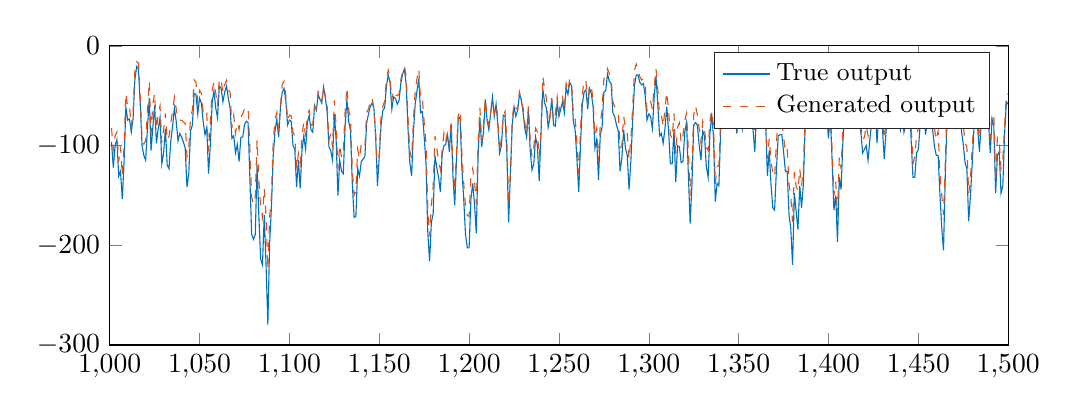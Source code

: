 % This file was created by matlab2tikz.
% Minimal pgfplots version: 1.3
%
\definecolor{mycolor1}{rgb}{0.0,0.447,0.741}%
\definecolor{mycolor2}{rgb}{0.85,0.325,0.098}%
%
\begin{tikzpicture}

\begin{axis}[%
width=11.411cm,
height=3.8cm,
at={(0cm,0cm)},
scale only axis,
xmin=1000,
xmax=1500,
ymin=-300,
ymax=0,
legend style={legend cell align=left,align=left,draw=white!15!black,font=\small}
]
\addplot [color=mycolor1,solid]
  table[row sep=crcr]{%
1001	-96.436\\
1002	-122.07\\
1003	-100.098\\
1004	-93.994\\
1005	-130.615\\
1006	-125.732\\
1007	-153.809\\
1008	-115.967\\
1009	-61.035\\
1010	-74.463\\
1011	-73.242\\
1012	-86.67\\
1013	-73.242\\
1014	-34.18\\
1015	-20.752\\
1016	-23.193\\
1017	-58.594\\
1018	-100.098\\
1019	-109.863\\
1020	-114.746\\
1021	-83.008\\
1022	-52.49\\
1023	-104.98\\
1024	-81.787\\
1025	-59.814\\
1026	-97.656\\
1027	-83.008\\
1028	-72.021\\
1029	-118.408\\
1030	-107.422\\
1031	-83.008\\
1032	-119.629\\
1033	-123.291\\
1034	-95.215\\
1035	-80.566\\
1036	-62.256\\
1037	-75.684\\
1038	-95.215\\
1039	-87.891\\
1040	-91.553\\
1041	-96.436\\
1042	-102.539\\
1043	-141.602\\
1044	-128.174\\
1045	-85.449\\
1046	-79.346\\
1047	-47.607\\
1048	-48.828\\
1049	-68.359\\
1050	-52.49\\
1051	-57.373\\
1052	-75.684\\
1053	-89.111\\
1054	-81.787\\
1055	-128.174\\
1056	-98.877\\
1057	-57.373\\
1058	-45.166\\
1059	-62.256\\
1060	-72.021\\
1061	-40.283\\
1062	-42.725\\
1063	-56.152\\
1064	-46.387\\
1065	-40.283\\
1066	-52.49\\
1067	-62.256\\
1068	-92.773\\
1069	-90.332\\
1070	-107.422\\
1071	-98.877\\
1072	-115.967\\
1073	-91.553\\
1074	-91.553\\
1075	-79.346\\
1076	-75.684\\
1077	-76.904\\
1078	-133.057\\
1079	-189.209\\
1080	-194.092\\
1081	-189.209\\
1082	-119.629\\
1083	-170.898\\
1084	-213.623\\
1085	-219.727\\
1086	-169.678\\
1087	-219.727\\
1088	-279.541\\
1089	-197.754\\
1090	-161.133\\
1091	-109.863\\
1092	-85.449\\
1093	-73.242\\
1094	-91.553\\
1095	-62.256\\
1096	-46.387\\
1097	-42.725\\
1098	-54.932\\
1099	-79.346\\
1100	-74.463\\
1101	-75.684\\
1102	-100.098\\
1103	-103.76\\
1104	-141.602\\
1105	-114.746\\
1106	-142.822\\
1107	-104.98\\
1108	-90.332\\
1109	-103.76\\
1110	-76.904\\
1111	-69.58\\
1112	-84.229\\
1113	-86.67\\
1114	-59.814\\
1115	-64.697\\
1116	-48.828\\
1117	-53.711\\
1118	-57.373\\
1119	-41.504\\
1120	-52.49\\
1121	-65.918\\
1122	-101.318\\
1123	-104.98\\
1124	-114.746\\
1125	-68.359\\
1126	-93.994\\
1127	-150.146\\
1128	-114.746\\
1129	-125.732\\
1130	-128.174\\
1131	-80.566\\
1132	-53.711\\
1133	-75.684\\
1134	-85.449\\
1135	-137.939\\
1136	-172.119\\
1137	-170.898\\
1138	-123.291\\
1139	-130.615\\
1140	-115.967\\
1141	-113.525\\
1142	-111.084\\
1143	-76.904\\
1144	-68.359\\
1145	-61.035\\
1146	-57.373\\
1147	-62.256\\
1148	-91.553\\
1149	-140.381\\
1150	-111.084\\
1151	-79.346\\
1152	-64.697\\
1153	-62.256\\
1154	-40.283\\
1155	-29.297\\
1156	-36.621\\
1157	-63.477\\
1158	-51.27\\
1159	-52.49\\
1160	-58.594\\
1161	-54.932\\
1162	-37.842\\
1163	-28.076\\
1164	-23.193\\
1165	-39.063\\
1166	-83.008\\
1167	-117.188\\
1168	-130.615\\
1169	-86.67\\
1170	-58.594\\
1171	-45.166\\
1172	-32.959\\
1173	-67.139\\
1174	-65.918\\
1175	-91.553\\
1176	-117.188\\
1177	-186.768\\
1178	-216.064\\
1179	-177.002\\
1180	-168.457\\
1181	-109.863\\
1182	-122.07\\
1183	-131.836\\
1184	-146.484\\
1185	-108.643\\
1186	-100.098\\
1187	-98.877\\
1188	-89.111\\
1189	-106.201\\
1190	-78.125\\
1191	-130.615\\
1192	-159.912\\
1193	-113.525\\
1194	-70.801\\
1195	-73.242\\
1196	-123.291\\
1197	-153.809\\
1198	-189.209\\
1199	-202.637\\
1200	-202.637\\
1201	-153.809\\
1202	-137.939\\
1203	-158.691\\
1204	-187.988\\
1205	-109.863\\
1206	-72.021\\
1207	-101.318\\
1208	-86.67\\
1209	-53.711\\
1210	-74.463\\
1211	-84.229\\
1212	-67.139\\
1213	-51.27\\
1214	-70.801\\
1215	-58.594\\
1216	-79.346\\
1217	-107.422\\
1218	-100.098\\
1219	-69.58\\
1220	-70.801\\
1221	-107.422\\
1222	-177.002\\
1223	-128.174\\
1224	-79.346\\
1225	-61.035\\
1226	-70.801\\
1227	-64.697\\
1228	-48.828\\
1229	-53.711\\
1230	-65.918\\
1231	-83.008\\
1232	-91.553\\
1233	-63.477\\
1234	-104.98\\
1235	-124.512\\
1236	-118.408\\
1237	-91.553\\
1238	-100.098\\
1239	-135.498\\
1240	-87.891\\
1241	-42.725\\
1242	-57.373\\
1243	-62.256\\
1244	-81.787\\
1245	-72.021\\
1246	-52.49\\
1247	-79.346\\
1248	-80.566\\
1249	-57.373\\
1250	-70.801\\
1251	-63.477\\
1252	-56.152\\
1253	-67.139\\
1254	-41.504\\
1255	-48.828\\
1256	-36.621\\
1257	-40.283\\
1258	-75.684\\
1259	-84.229\\
1260	-113.525\\
1261	-146.484\\
1262	-98.877\\
1263	-58.594\\
1264	-46.387\\
1265	-43.945\\
1266	-63.477\\
1267	-42.725\\
1268	-47.607\\
1269	-61.035\\
1270	-102.539\\
1271	-93.994\\
1272	-134.277\\
1273	-89.111\\
1274	-81.787\\
1275	-46.387\\
1276	-45.166\\
1277	-28.076\\
1278	-35.4\\
1279	-37.842\\
1280	-67.139\\
1281	-70.801\\
1282	-79.346\\
1283	-85.449\\
1284	-125.732\\
1285	-112.305\\
1286	-84.229\\
1287	-102.539\\
1288	-109.863\\
1289	-144.043\\
1290	-115.967\\
1291	-75.684\\
1292	-40.283\\
1293	-29.297\\
1294	-29.297\\
1295	-36.621\\
1296	-39.063\\
1297	-37.842\\
1298	-50.049\\
1299	-74.463\\
1300	-68.359\\
1301	-70.801\\
1302	-83.008\\
1303	-51.27\\
1304	-30.518\\
1305	-58.594\\
1306	-90.332\\
1307	-87.891\\
1308	-97.656\\
1309	-83.008\\
1310	-61.035\\
1311	-85.449\\
1312	-118.408\\
1313	-118.408\\
1314	-84.229\\
1315	-136.719\\
1316	-100.098\\
1317	-101.318\\
1318	-117.188\\
1319	-115.967\\
1320	-86.67\\
1321	-76.904\\
1322	-128.174\\
1323	-178.223\\
1324	-139.16\\
1325	-79.346\\
1326	-76.904\\
1327	-79.346\\
1328	-98.877\\
1329	-114.746\\
1330	-85.449\\
1331	-90.332\\
1332	-120.85\\
1333	-131.836\\
1334	-87.891\\
1335	-68.359\\
1336	-91.553\\
1337	-156.25\\
1338	-137.939\\
1339	-140.381\\
1340	-84.229\\
1341	-76.904\\
1342	-72.021\\
1343	-47.607\\
1344	-30.518\\
1345	-26.855\\
1346	-23.193\\
1347	-54.932\\
1348	-70.801\\
1349	-87.891\\
1350	-65.918\\
1351	-73.242\\
1352	-83.008\\
1353	-53.711\\
1354	-56.152\\
1355	-53.711\\
1356	-40.283\\
1357	-51.27\\
1358	-84.229\\
1359	-106.201\\
1360	-63.477\\
1361	-48.828\\
1362	-40.283\\
1363	-50.049\\
1364	-35.4\\
1365	-76.904\\
1366	-130.615\\
1367	-104.98\\
1368	-139.16\\
1369	-162.354\\
1370	-164.795\\
1371	-124.512\\
1372	-90.332\\
1373	-89.111\\
1374	-89.111\\
1375	-106.201\\
1376	-125.732\\
1377	-125.732\\
1378	-168.457\\
1379	-183.105\\
1380	-219.727\\
1381	-147.705\\
1382	-166.016\\
1383	-184.326\\
1384	-140.381\\
1385	-162.354\\
1386	-139.16\\
1387	-80.566\\
1388	-52.49\\
1389	-56.152\\
1390	-81.787\\
1391	-65.918\\
1392	-43.945\\
1393	-62.256\\
1394	-47.607\\
1395	-36.621\\
1396	-46.387\\
1397	-52.49\\
1398	-36.621\\
1399	-70.801\\
1400	-92.773\\
1401	-68.359\\
1402	-114.746\\
1403	-164.795\\
1404	-150.146\\
1405	-196.533\\
1406	-131.836\\
1407	-144.043\\
1408	-96.436\\
1409	-63.477\\
1410	-76.904\\
1411	-59.814\\
1412	-45.166\\
1413	-64.697\\
1414	-36.621\\
1415	-28.076\\
1416	-34.18\\
1417	-70.801\\
1418	-86.67\\
1419	-107.422\\
1420	-103.76\\
1421	-100.098\\
1422	-114.746\\
1423	-93.994\\
1424	-76.904\\
1425	-76.904\\
1426	-62.256\\
1427	-97.656\\
1428	-68.359\\
1429	-56.152\\
1430	-81.787\\
1431	-113.525\\
1432	-86.67\\
1433	-65.918\\
1434	-56.152\\
1435	-65.918\\
1436	-45.166\\
1437	-45.166\\
1438	-59.814\\
1439	-75.684\\
1440	-84.229\\
1441	-65.918\\
1442	-86.67\\
1443	-79.346\\
1444	-47.607\\
1445	-50.049\\
1446	-95.215\\
1447	-131.836\\
1448	-131.836\\
1449	-107.422\\
1450	-103.76\\
1451	-79.346\\
1452	-76.904\\
1453	-61.035\\
1454	-89.111\\
1455	-75.684\\
1456	-50.049\\
1457	-74.463\\
1458	-85.449\\
1459	-101.318\\
1460	-109.863\\
1461	-109.863\\
1462	-148.926\\
1463	-181.885\\
1464	-205.078\\
1465	-129.395\\
1466	-73.242\\
1467	-47.607\\
1468	-34.18\\
1469	-54.932\\
1470	-46.387\\
1471	-80.566\\
1472	-72.021\\
1473	-64.697\\
1474	-85.449\\
1475	-98.877\\
1476	-117.188\\
1477	-123.291\\
1478	-175.781\\
1479	-150.146\\
1480	-117.188\\
1481	-80.566\\
1482	-80.566\\
1483	-83.008\\
1484	-106.201\\
1485	-75.684\\
1486	-79.346\\
1487	-74.463\\
1488	-42.725\\
1489	-74.463\\
1490	-107.422\\
1491	-73.242\\
1492	-80.566\\
1493	-147.705\\
1494	-109.863\\
1495	-106.201\\
1496	-147.705\\
1497	-140.381\\
1498	-87.891\\
1499	-56.152\\
1500	-58.594\\
};
\addlegendentry{True output};

\addplot [color=mycolor2,dashed]
  table[row sep=crcr]{%
1001	-82.378\\
1002	-104.277\\
1003	-90.071\\
1004	-86.428\\
1005	-116.033\\
1006	-100.987\\
1007	-130.191\\
1008	-100.794\\
1009	-47.628\\
1010	-61.413\\
1011	-59.829\\
1012	-80.996\\
1013	-65.985\\
1014	-24.306\\
1015	-15.864\\
1016	-17.392\\
1017	-50.895\\
1018	-93.471\\
1019	-98.713\\
1020	-94.876\\
1021	-66.35\\
1022	-35.329\\
1023	-88.729\\
1024	-58.297\\
1025	-47.844\\
1026	-83.733\\
1027	-68.128\\
1028	-60.15\\
1029	-97.366\\
1030	-84.12\\
1031	-67.79\\
1032	-94.854\\
1033	-90.893\\
1034	-77.542\\
1035	-65.299\\
1036	-51.366\\
1037	-63.062\\
1038	-74.137\\
1039	-74.762\\
1040	-74.547\\
1041	-76.398\\
1042	-77.533\\
1043	-111.024\\
1044	-101.482\\
1045	-72.024\\
1046	-64.469\\
1047	-34.178\\
1048	-36.787\\
1049	-56.803\\
1050	-44.69\\
1051	-47.757\\
1052	-65.361\\
1053	-71.5\\
1054	-68.111\\
1055	-106.0\\
1056	-76.175\\
1057	-44.798\\
1058	-36.463\\
1059	-47.046\\
1060	-60.545\\
1061	-32.588\\
1062	-34.324\\
1063	-46.993\\
1064	-39.034\\
1065	-34.651\\
1066	-44.556\\
1067	-46.512\\
1068	-82.568\\
1069	-69.646\\
1070	-87.661\\
1071	-77.225\\
1072	-83.807\\
1073	-71.419\\
1074	-68.309\\
1075	-63.073\\
1076	-63.201\\
1077	-61.795\\
1078	-102.443\\
1079	-151.97\\
1080	-158.95\\
1081	-151.006\\
1082	-94.178\\
1083	-135.419\\
1084	-160.94\\
1085	-171.916\\
1086	-143.072\\
1087	-170.826\\
1088	-224.497\\
1089	-171.838\\
1090	-150.531\\
1091	-95.427\\
1092	-73.635\\
1093	-66.7\\
1094	-84.947\\
1095	-61.185\\
1096	-38.661\\
1097	-35.62\\
1098	-49.599\\
1099	-74.951\\
1100	-69.436\\
1101	-70.484\\
1102	-86.711\\
1103	-90.509\\
1104	-123.588\\
1105	-107.871\\
1106	-117.826\\
1107	-91.143\\
1108	-76.294\\
1109	-91.47\\
1110	-68.615\\
1111	-64.667\\
1112	-79.645\\
1113	-78.241\\
1114	-61.081\\
1115	-62.849\\
1116	-45.719\\
1117	-47.735\\
1118	-55.596\\
1119	-41.967\\
1120	-49.695\\
1121	-60.385\\
1122	-94.729\\
1123	-87.872\\
1124	-101.721\\
1125	-54.673\\
1126	-80.873\\
1127	-123.234\\
1128	-99.114\\
1129	-112.065\\
1130	-104.201\\
1131	-65.096\\
1132	-41.677\\
1133	-64.569\\
1134	-72.124\\
1135	-124.911\\
1136	-149.703\\
1137	-145.502\\
1138	-103.842\\
1139	-113.35\\
1140	-97.843\\
1141	-98.381\\
1142	-101.308\\
1143	-66.602\\
1144	-63.327\\
1145	-55.835\\
1146	-52.23\\
1147	-62.049\\
1148	-87.489\\
1149	-124.226\\
1150	-108.496\\
1151	-70.07\\
1152	-60.64\\
1153	-55.598\\
1154	-33.794\\
1155	-24.327\\
1156	-31.437\\
1157	-54.072\\
1158	-44.881\\
1159	-49.343\\
1160	-50.109\\
1161	-48.215\\
1162	-34.025\\
1163	-26.402\\
1164	-20.709\\
1165	-30.136\\
1166	-71.769\\
1167	-105.731\\
1168	-112.78\\
1169	-75.166\\
1170	-45.467\\
1171	-32.926\\
1172	-23.35\\
1173	-54.549\\
1174	-53.428\\
1175	-76.58\\
1176	-97.527\\
1177	-164.408\\
1178	-190.98\\
1179	-159.243\\
1180	-140.963\\
1181	-90.348\\
1182	-102.182\\
1183	-115.408\\
1184	-124.068\\
1185	-104.718\\
1186	-87.479\\
1187	-95.605\\
1188	-86.532\\
1189	-98.391\\
1190	-76.041\\
1191	-120.085\\
1192	-145.717\\
1193	-104.181\\
1194	-69.797\\
1195	-64.333\\
1196	-108.679\\
1197	-137.928\\
1198	-161.192\\
1199	-170.043\\
1200	-170.972\\
1201	-129.337\\
1202	-122.81\\
1203	-135.489\\
1204	-158.15\\
1205	-96.81\\
1206	-62.013\\
1207	-96.449\\
1208	-79.105\\
1209	-52.857\\
1210	-72.154\\
1211	-79.432\\
1212	-66.415\\
1213	-58.459\\
1214	-68.203\\
1215	-58.99\\
1216	-71.474\\
1217	-106.451\\
1218	-92.139\\
1219	-69.896\\
1220	-65.835\\
1221	-95.239\\
1222	-158.403\\
1223	-127.151\\
1224	-73.851\\
1225	-57.784\\
1226	-62.205\\
1227	-64.189\\
1228	-46.377\\
1229	-54.66\\
1230	-61.876\\
1231	-76.898\\
1232	-88.142\\
1233	-60.752\\
1234	-94.254\\
1235	-111.133\\
1236	-101.391\\
1237	-82.782\\
1238	-86.42\\
1239	-111.915\\
1240	-84.956\\
1241	-30.346\\
1242	-43.104\\
1243	-52.655\\
1244	-76.749\\
1245	-69.867\\
1246	-53.082\\
1247	-76.662\\
1248	-67.99\\
1249	-51.214\\
1250	-67.414\\
1251	-56.688\\
1252	-51.498\\
1253	-63.574\\
1254	-37.911\\
1255	-45.133\\
1256	-33.262\\
1257	-36.416\\
1258	-69.637\\
1259	-71.507\\
1260	-97.003\\
1261	-127.443\\
1262	-84.391\\
1263	-48.508\\
1264	-34.466\\
1265	-34.77\\
1266	-59.234\\
1267	-38.785\\
1268	-42.312\\
1269	-52.774\\
1270	-90.481\\
1271	-82.527\\
1272	-116.671\\
1273	-77.783\\
1274	-63.725\\
1275	-32.559\\
1276	-32.092\\
1277	-22.876\\
1278	-27.783\\
1279	-33.266\\
1280	-56.019\\
1281	-60.967\\
1282	-64.94\\
1283	-67.255\\
1284	-102.35\\
1285	-100.518\\
1286	-70.607\\
1287	-81.698\\
1288	-87.991\\
1289	-113.926\\
1290	-93.319\\
1291	-62.289\\
1292	-25.042\\
1293	-18.128\\
1294	-23.002\\
1295	-31.019\\
1296	-34.253\\
1297	-33.254\\
1298	-38.732\\
1299	-65.019\\
1300	-58.998\\
1301	-56.026\\
1302	-63.927\\
1303	-39.515\\
1304	-23.1\\
1305	-44.114\\
1306	-70.759\\
1307	-69.793\\
1308	-80.994\\
1309	-63.087\\
1310	-46.563\\
1311	-64.34\\
1312	-89.366\\
1313	-92.994\\
1314	-67.89\\
1315	-108.075\\
1316	-81.574\\
1317	-77.163\\
1318	-97.422\\
1319	-90.08\\
1320	-75.083\\
1321	-67.523\\
1322	-104.62\\
1323	-150.726\\
1324	-118.413\\
1325	-68.674\\
1326	-60.024\\
1327	-69.067\\
1328	-82.489\\
1329	-96.97\\
1330	-75.835\\
1331	-83.231\\
1332	-101.858\\
1333	-105.051\\
1334	-75.344\\
1335	-65.153\\
1336	-80.057\\
1337	-138.125\\
1338	-120.931\\
1339	-119.965\\
1340	-72.159\\
1341	-60.661\\
1342	-62.887\\
1343	-39.123\\
1344	-24.514\\
1345	-20.524\\
1346	-20.204\\
1347	-42.98\\
1348	-63.235\\
1349	-77.598\\
1350	-57.749\\
1351	-56.351\\
1352	-64.249\\
1353	-39.206\\
1354	-43.137\\
1355	-42.466\\
1356	-32.543\\
1357	-43.101\\
1358	-66.754\\
1359	-86.796\\
1360	-51.391\\
1361	-38.444\\
1362	-33.701\\
1363	-42.239\\
1364	-29.402\\
1365	-67.27\\
1366	-113.651\\
1367	-92.982\\
1368	-115.038\\
1369	-127.635\\
1370	-131.474\\
1371	-97.902\\
1372	-71.678\\
1373	-75.024\\
1374	-73.846\\
1375	-91.09\\
1376	-106.063\\
1377	-102.956\\
1378	-137.89\\
1379	-151.122\\
1380	-176.542\\
1381	-126.421\\
1382	-140.951\\
1383	-145.677\\
1384	-123.076\\
1385	-140.328\\
1386	-122.316\\
1387	-70.279\\
1388	-40.792\\
1389	-45.611\\
1390	-71.68\\
1391	-61.993\\
1392	-44.79\\
1393	-61.102\\
1394	-44.107\\
1395	-35.512\\
1396	-43.645\\
1397	-43.954\\
1398	-37.708\\
1399	-60.79\\
1400	-81.467\\
1401	-61.328\\
1402	-104.867\\
1403	-150.192\\
1404	-136.299\\
1405	-169.397\\
1406	-111.439\\
1407	-123.553\\
1408	-81.488\\
1409	-47.315\\
1410	-65.122\\
1411	-54.713\\
1412	-41.589\\
1413	-57.817\\
1414	-38.311\\
1415	-21.804\\
1416	-28.193\\
1417	-58.812\\
1418	-80.558\\
1419	-94.545\\
1420	-91.579\\
1421	-79.897\\
1422	-90.127\\
1423	-75.214\\
1424	-63.989\\
1425	-66.128\\
1426	-54.167\\
1427	-85.329\\
1428	-56.405\\
1429	-48.885\\
1430	-73.87\\
1431	-93.678\\
1432	-74.916\\
1433	-57.922\\
1434	-50.729\\
1435	-57.83\\
1436	-40.06\\
1437	-38.778\\
1438	-53.648\\
1439	-62.069\\
1440	-71.516\\
1441	-59.63\\
1442	-70.862\\
1443	-63.589\\
1444	-39.09\\
1445	-42.562\\
1446	-79.234\\
1447	-118.132\\
1448	-111.418\\
1449	-90.281\\
1450	-82.557\\
1451	-68.047\\
1452	-62.776\\
1453	-55.947\\
1454	-71.64\\
1455	-70.376\\
1456	-43.358\\
1457	-67.095\\
1458	-68.882\\
1459	-83.34\\
1460	-94.564\\
1461	-85.53\\
1462	-127.22\\
1463	-149.538\\
1464	-169.451\\
1465	-116.691\\
1466	-56.384\\
1467	-31.39\\
1468	-22.415\\
1469	-42.016\\
1470	-40.156\\
1471	-73.526\\
1472	-64.432\\
1473	-57.476\\
1474	-72.935\\
1475	-79.307\\
1476	-97.104\\
1477	-101.589\\
1478	-147.863\\
1479	-133.528\\
1480	-100.482\\
1481	-72.671\\
1482	-65.525\\
1483	-77.343\\
1484	-93.156\\
1485	-71.069\\
1486	-70.969\\
1487	-74.473\\
1488	-34.218\\
1489	-65.255\\
1490	-92.722\\
1491	-68.438\\
1492	-68.577\\
1493	-135.452\\
1494	-91.145\\
1495	-95.834\\
1496	-123.004\\
1497	-113.977\\
1498	-80.029\\
1499	-48.339\\
1500	-48.439\\
};
\addlegendentry{Generated output};

\end{axis}
\end{tikzpicture}%